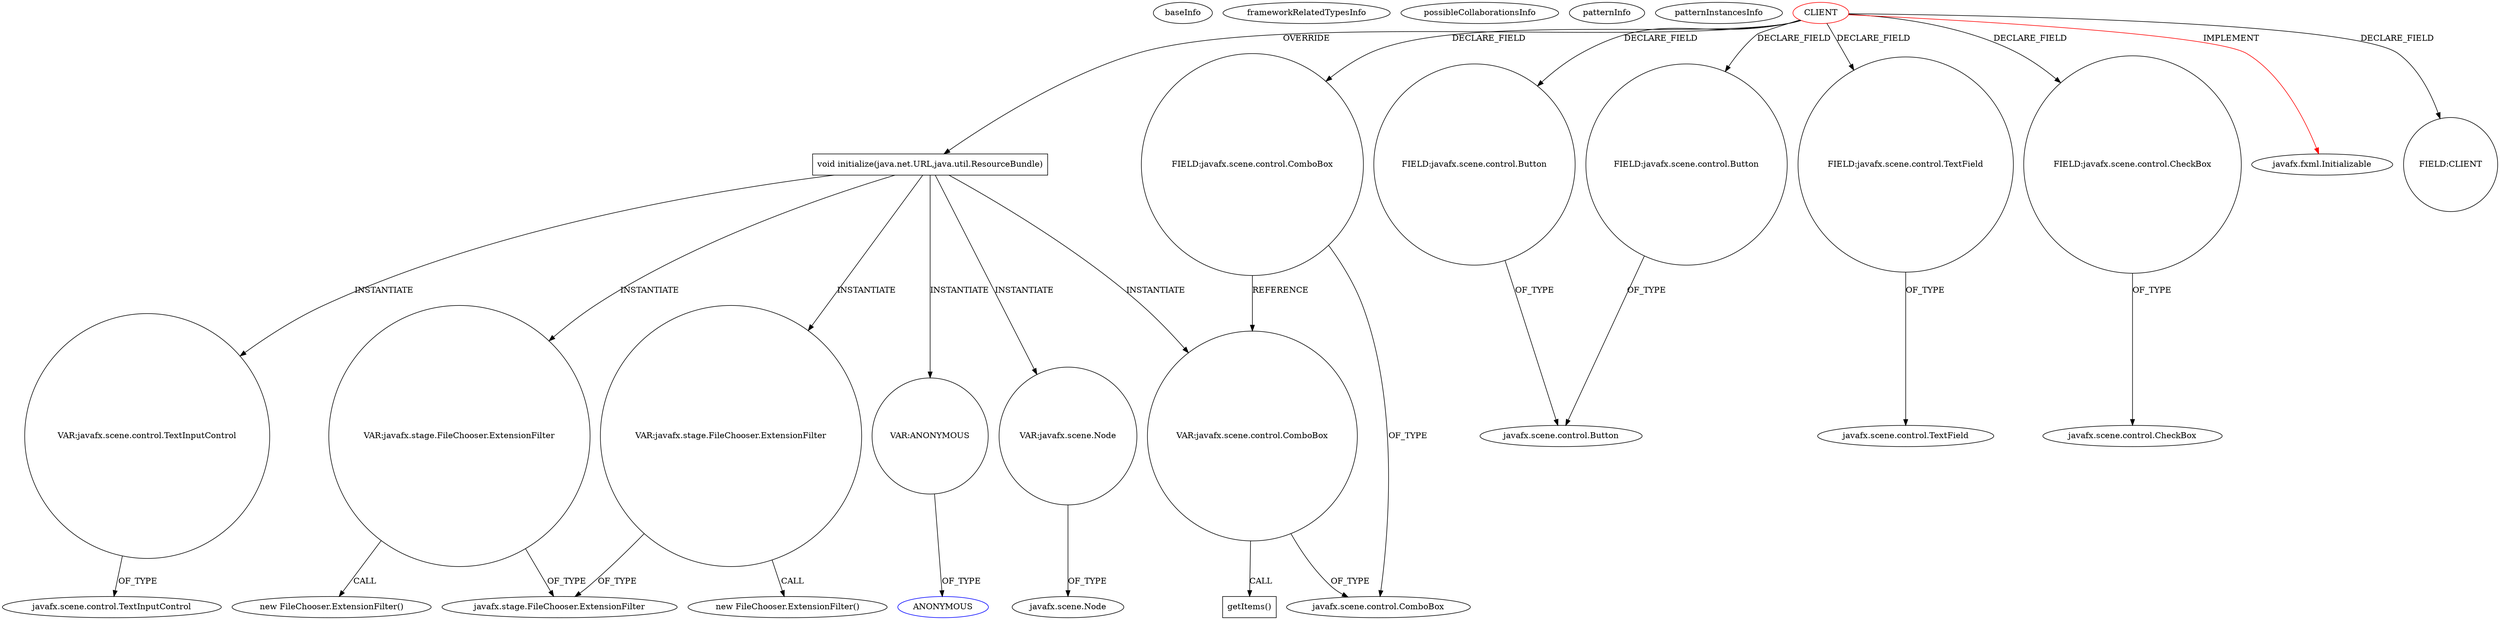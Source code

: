 digraph {
baseInfo[graphId=1996,category="pattern",isAnonymous=false,possibleRelation=false]
frameworkRelatedTypesInfo[0="javafx.fxml.Initializable"]
possibleCollaborationsInfo[]
patternInfo[frequency=2.0,patternRootClient=0]
patternInstancesInfo[0="tarchan-ClipFX~/tarchan-ClipFX/ClipFX-master/src/com/mac/tarchan/clipfx/ClipFXController.java~ClipFXController~4467",1="novosga-painel-fx~/novosga-painel-fx/painel-fx-master/src/org/novosga/painel/client/ui/Controller.java~Controller~3787"]
315[label="javafx.stage.FileChooser.ExtensionFilter",vertexType="FRAMEWORK_CLASS_TYPE",isFrameworkType=false]
324[label="VAR:javafx.stage.FileChooser.ExtensionFilter",vertexType="VARIABLE_EXPRESION",isFrameworkType=false,shape=circle]
319[label="VAR:javafx.stage.FileChooser.ExtensionFilter",vertexType="VARIABLE_EXPRESION",isFrameworkType=false,shape=circle]
52[label="void initialize(java.net.URL,java.util.ResourceBundle)",vertexType="OVERRIDING_METHOD_DECLARATION",isFrameworkType=false,shape=box]
0[label="CLIENT",vertexType="ROOT_CLIENT_CLASS_DECLARATION",isFrameworkType=false,color=red]
41[label="FIELD:javafx.scene.control.Button",vertexType="FIELD_DECLARATION",isFrameworkType=false,shape=circle]
14[label="FIELD:javafx.scene.control.Button",vertexType="FIELD_DECLARATION",isFrameworkType=false,shape=circle]
120[label="VAR:javafx.scene.control.TextInputControl",vertexType="VARIABLE_EXPRESION",isFrameworkType=false,shape=circle]
122[label="javafx.scene.control.TextInputControl",vertexType="FRAMEWORK_CLASS_TYPE",isFrameworkType=false]
35[label="FIELD:javafx.scene.control.TextField",vertexType="FIELD_DECLARATION",isFrameworkType=false,shape=circle]
4[label="FIELD:javafx.scene.control.CheckBox",vertexType="FIELD_DECLARATION",isFrameworkType=false,shape=circle]
306[label="VAR:ANONYMOUS",vertexType="VARIABLE_EXPRESION",isFrameworkType=false,shape=circle]
1[label="javafx.fxml.Initializable",vertexType="FRAMEWORK_INTERFACE_TYPE",isFrameworkType=false]
31[label="FIELD:javafx.scene.control.ComboBox",vertexType="FIELD_DECLARATION",isFrameworkType=false,shape=circle]
19[label="javafx.scene.control.ComboBox",vertexType="FRAMEWORK_CLASS_TYPE",isFrameworkType=false]
36[label="javafx.scene.control.TextField",vertexType="FRAMEWORK_CLASS_TYPE",isFrameworkType=false]
269[label="VAR:javafx.scene.control.ComboBox",vertexType="VARIABLE_EXPRESION",isFrameworkType=false,shape=circle]
318[label="new FileChooser.ExtensionFilter()",vertexType="CONSTRUCTOR_CALL",isFrameworkType=false]
323[label="new FileChooser.ExtensionFilter()",vertexType="CONSTRUCTOR_CALL",isFrameworkType=false]
307[label="ANONYMOUS",vertexType="REFERENCE_ANONYMOUS_DECLARATION",isFrameworkType=false,color=blue]
22[label="FIELD:CLIENT",vertexType="FIELD_DECLARATION",isFrameworkType=false,shape=circle]
3[label="javafx.scene.control.Button",vertexType="FRAMEWORK_CLASS_TYPE",isFrameworkType=false]
53[label="VAR:javafx.scene.Node",vertexType="VARIABLE_EXPRESION",isFrameworkType=false,shape=circle]
55[label="javafx.scene.Node",vertexType="FRAMEWORK_CLASS_TYPE",isFrameworkType=false]
275[label="getItems()",vertexType="INSIDE_CALL",isFrameworkType=false,shape=box]
5[label="javafx.scene.control.CheckBox",vertexType="FRAMEWORK_CLASS_TYPE",isFrameworkType=false]
319->318[label="CALL"]
306->307[label="OF_TYPE"]
52->269[label="INSTANTIATE"]
31->269[label="REFERENCE"]
0->22[label="DECLARE_FIELD"]
324->323[label="CALL"]
52->324[label="INSTANTIATE"]
0->31[label="DECLARE_FIELD"]
14->3[label="OF_TYPE"]
120->122[label="OF_TYPE"]
35->36[label="OF_TYPE"]
31->19[label="OF_TYPE"]
41->3[label="OF_TYPE"]
0->35[label="DECLARE_FIELD"]
0->4[label="DECLARE_FIELD"]
53->55[label="OF_TYPE"]
52->319[label="INSTANTIATE"]
52->306[label="INSTANTIATE"]
52->120[label="INSTANTIATE"]
269->19[label="OF_TYPE"]
0->1[label="IMPLEMENT",color=red]
4->5[label="OF_TYPE"]
324->315[label="OF_TYPE"]
52->53[label="INSTANTIATE"]
269->275[label="CALL"]
0->52[label="OVERRIDE"]
0->41[label="DECLARE_FIELD"]
0->14[label="DECLARE_FIELD"]
319->315[label="OF_TYPE"]
}
